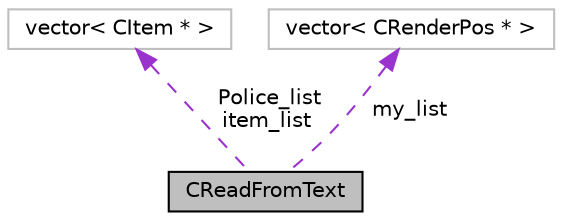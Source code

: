 digraph "CReadFromText"
{
  bgcolor="transparent";
  edge [fontname="Helvetica",fontsize="10",labelfontname="Helvetica",labelfontsize="10"];
  node [fontname="Helvetica",fontsize="10",shape=record];
  Node1 [label="CReadFromText",height=0.2,width=0.4,color="black", fillcolor="grey75", style="filled", fontcolor="black"];
  Node2 -> Node1 [dir="back",color="darkorchid3",fontsize="10",style="dashed",label=" Police_list\nitem_list" ,fontname="Helvetica"];
  Node2 [label="vector\< CItem * \>",height=0.2,width=0.4,color="grey75"];
  Node3 -> Node1 [dir="back",color="darkorchid3",fontsize="10",style="dashed",label=" my_list" ,fontname="Helvetica"];
  Node3 [label="vector\< CRenderPos * \>",height=0.2,width=0.4,color="grey75"];
}

